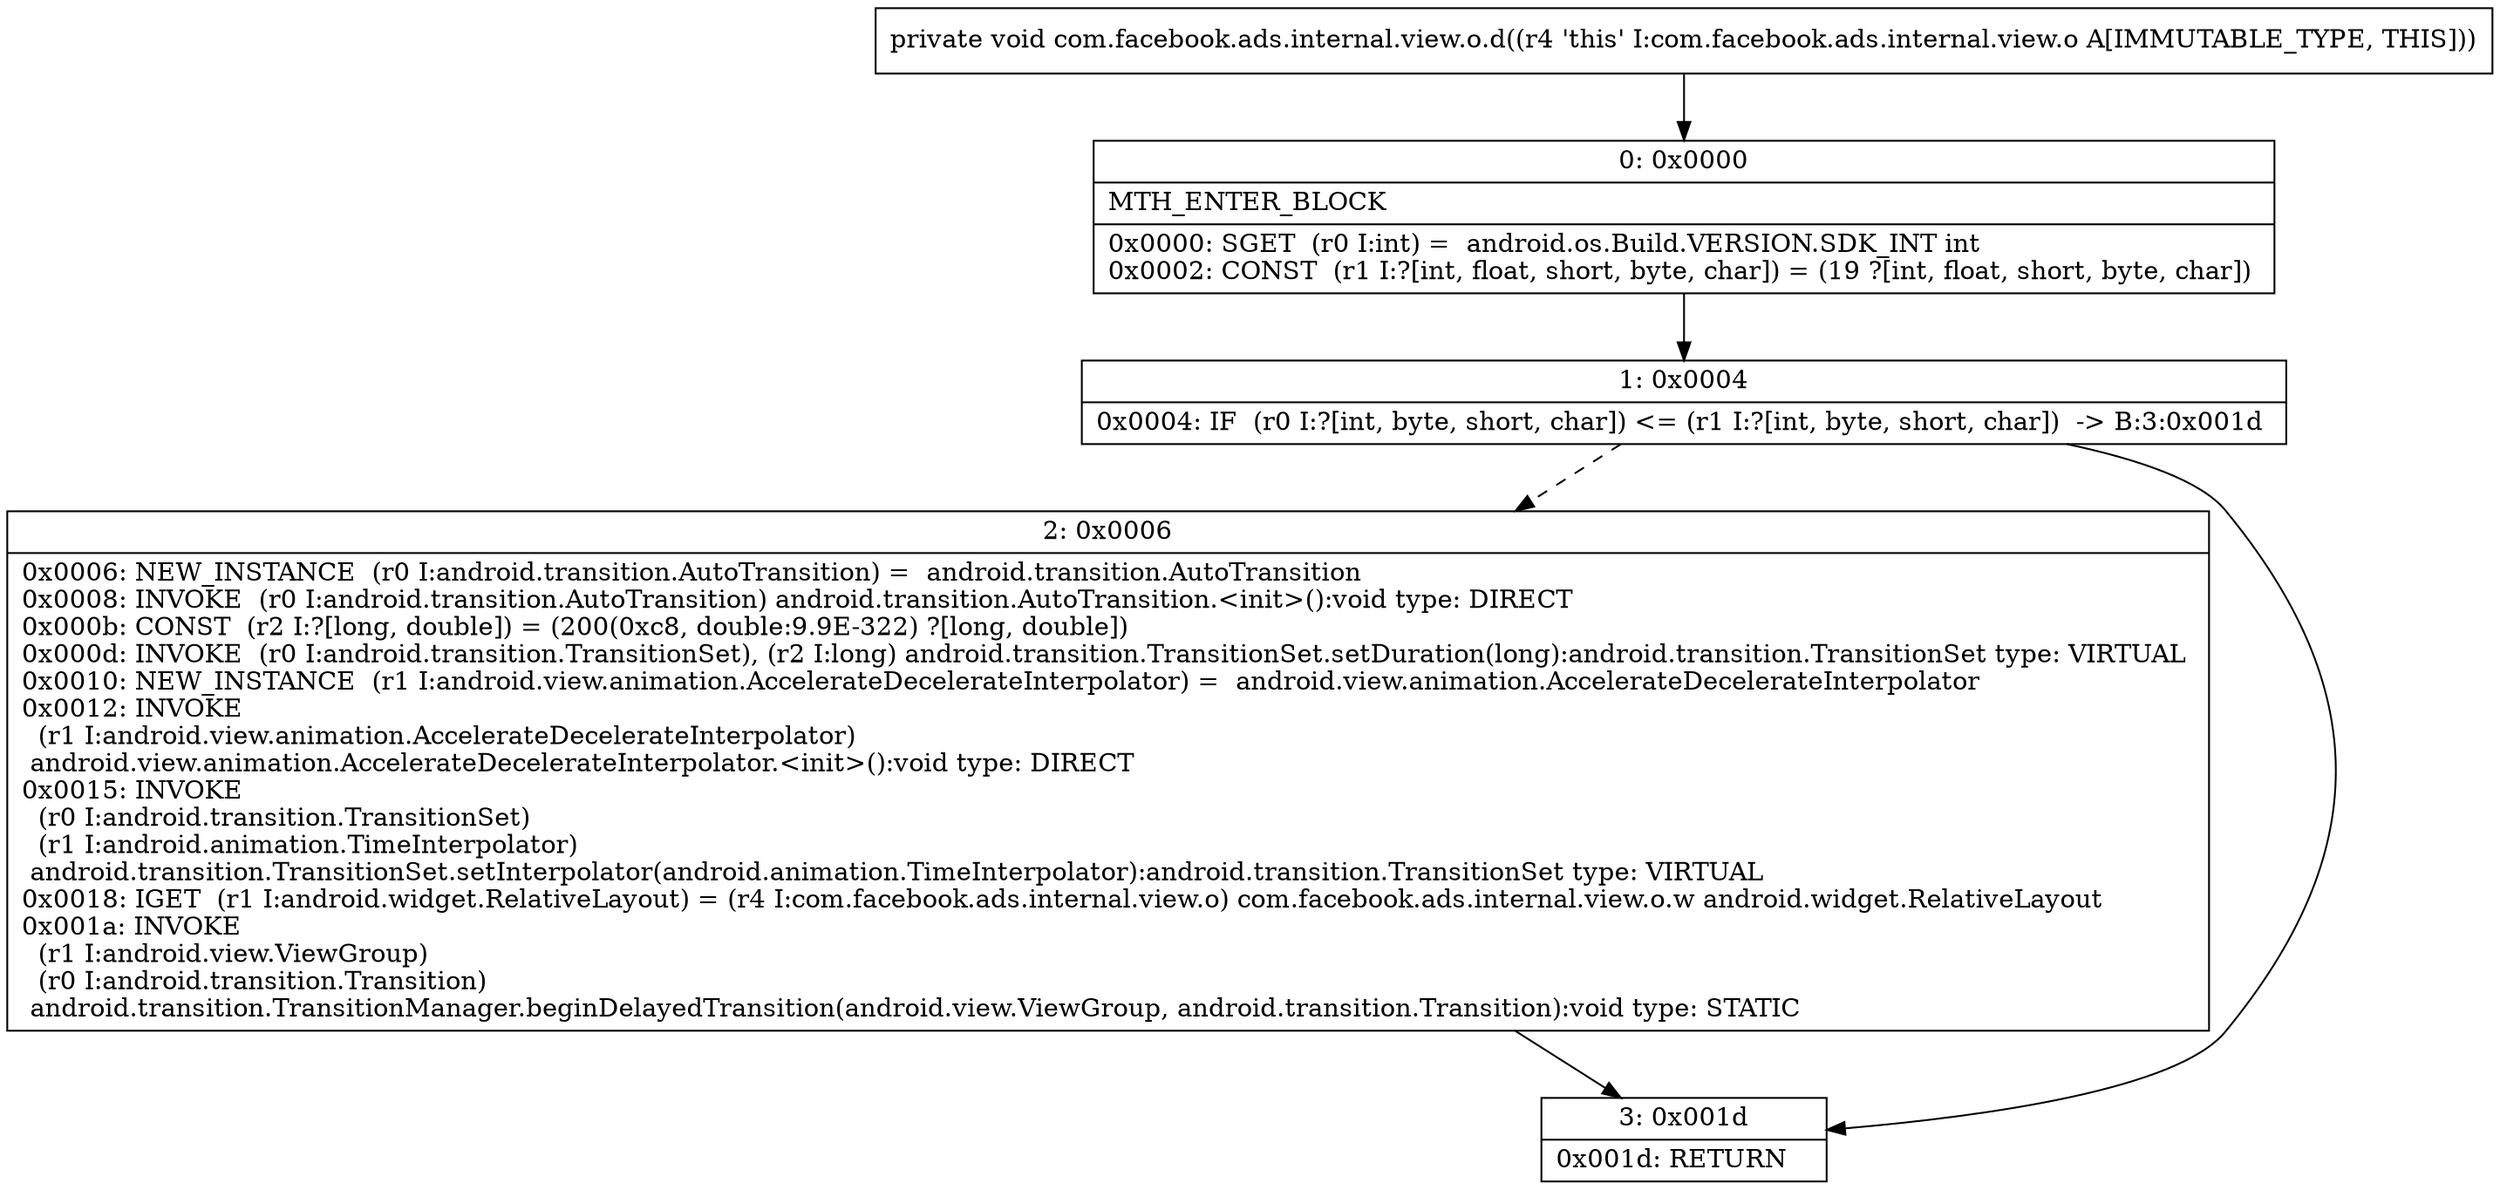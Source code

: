 digraph "CFG forcom.facebook.ads.internal.view.o.d()V" {
Node_0 [shape=record,label="{0\:\ 0x0000|MTH_ENTER_BLOCK\l|0x0000: SGET  (r0 I:int) =  android.os.Build.VERSION.SDK_INT int \l0x0002: CONST  (r1 I:?[int, float, short, byte, char]) = (19 ?[int, float, short, byte, char]) \l}"];
Node_1 [shape=record,label="{1\:\ 0x0004|0x0004: IF  (r0 I:?[int, byte, short, char]) \<= (r1 I:?[int, byte, short, char])  \-\> B:3:0x001d \l}"];
Node_2 [shape=record,label="{2\:\ 0x0006|0x0006: NEW_INSTANCE  (r0 I:android.transition.AutoTransition) =  android.transition.AutoTransition \l0x0008: INVOKE  (r0 I:android.transition.AutoTransition) android.transition.AutoTransition.\<init\>():void type: DIRECT \l0x000b: CONST  (r2 I:?[long, double]) = (200(0xc8, double:9.9E\-322) ?[long, double]) \l0x000d: INVOKE  (r0 I:android.transition.TransitionSet), (r2 I:long) android.transition.TransitionSet.setDuration(long):android.transition.TransitionSet type: VIRTUAL \l0x0010: NEW_INSTANCE  (r1 I:android.view.animation.AccelerateDecelerateInterpolator) =  android.view.animation.AccelerateDecelerateInterpolator \l0x0012: INVOKE  \l  (r1 I:android.view.animation.AccelerateDecelerateInterpolator)\l android.view.animation.AccelerateDecelerateInterpolator.\<init\>():void type: DIRECT \l0x0015: INVOKE  \l  (r0 I:android.transition.TransitionSet)\l  (r1 I:android.animation.TimeInterpolator)\l android.transition.TransitionSet.setInterpolator(android.animation.TimeInterpolator):android.transition.TransitionSet type: VIRTUAL \l0x0018: IGET  (r1 I:android.widget.RelativeLayout) = (r4 I:com.facebook.ads.internal.view.o) com.facebook.ads.internal.view.o.w android.widget.RelativeLayout \l0x001a: INVOKE  \l  (r1 I:android.view.ViewGroup)\l  (r0 I:android.transition.Transition)\l android.transition.TransitionManager.beginDelayedTransition(android.view.ViewGroup, android.transition.Transition):void type: STATIC \l}"];
Node_3 [shape=record,label="{3\:\ 0x001d|0x001d: RETURN   \l}"];
MethodNode[shape=record,label="{private void com.facebook.ads.internal.view.o.d((r4 'this' I:com.facebook.ads.internal.view.o A[IMMUTABLE_TYPE, THIS])) }"];
MethodNode -> Node_0;
Node_0 -> Node_1;
Node_1 -> Node_2[style=dashed];
Node_1 -> Node_3;
Node_2 -> Node_3;
}

